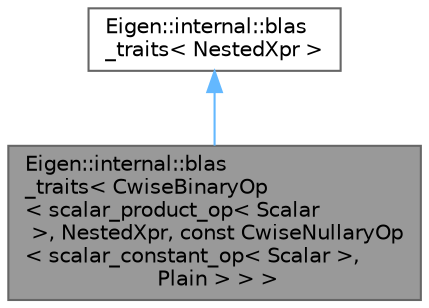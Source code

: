 digraph "Eigen::internal::blas_traits&lt; CwiseBinaryOp&lt; scalar_product_op&lt; Scalar &gt;, NestedXpr, const CwiseNullaryOp&lt; scalar_constant_op&lt; Scalar &gt;, Plain &gt; &gt; &gt;"
{
 // LATEX_PDF_SIZE
  bgcolor="transparent";
  edge [fontname=Helvetica,fontsize=10,labelfontname=Helvetica,labelfontsize=10];
  node [fontname=Helvetica,fontsize=10,shape=box,height=0.2,width=0.4];
  Node1 [id="Node000001",label="Eigen::internal::blas\l_traits\< CwiseBinaryOp\l\< scalar_product_op\< Scalar\l \>, NestedXpr, const CwiseNullaryOp\l\< scalar_constant_op\< Scalar \>,\l Plain \> \> \>",height=0.2,width=0.4,color="gray40", fillcolor="grey60", style="filled", fontcolor="black",tooltip=" "];
  Node2 -> Node1 [id="edge2_Node000001_Node000002",dir="back",color="steelblue1",style="solid",tooltip=" "];
  Node2 [id="Node000002",label="Eigen::internal::blas\l_traits\< NestedXpr \>",height=0.2,width=0.4,color="gray40", fillcolor="white", style="filled",URL="$struct_eigen_1_1internal_1_1blas__traits.html",tooltip=" "];
}
